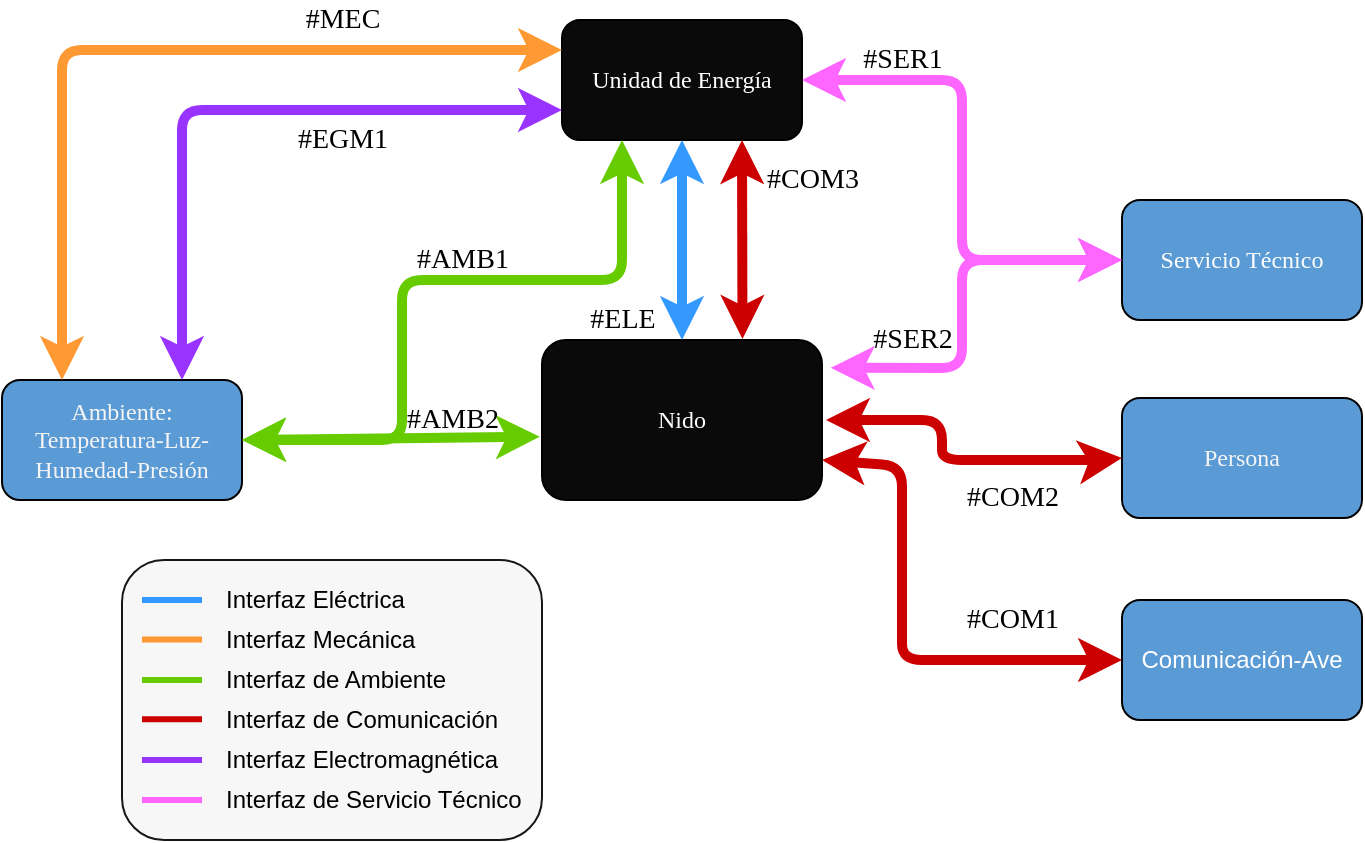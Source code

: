 <mxfile version="20.3.0" type="device"><diagram id="prtHgNgQTEPvFCAcTncT" name="Page-1"><mxGraphModel dx="1021" dy="651" grid="1" gridSize="10" guides="1" tooltips="1" connect="1" arrows="1" fold="1" page="1" pageScale="1" pageWidth="827" pageHeight="1169" math="0" shadow="0"><root><mxCell id="0"/><mxCell id="1" parent="0"/><mxCell id="FoZWJafzDrA2iEJfoOMl-11" value="" style="rounded=1;whiteSpace=wrap;html=1;fillColor=#F7F7F7;gradientColor=none;strokeColor=#171717;" parent="1" vertex="1"><mxGeometry x="100" y="380" width="210" height="140" as="geometry"/></mxCell><mxCell id="g2b8cTnSpFu6AyGjp7k1-1" value="&lt;font color=&quot;#ffffff&quot; face=&quot;Calibri&quot;&gt;Nido&lt;/font&gt;" style="rounded=1;whiteSpace=wrap;html=1;fillColor=#0A0A0A;" parent="1" vertex="1"><mxGeometry x="310" y="270" width="140" height="80" as="geometry"/></mxCell><mxCell id="g2b8cTnSpFu6AyGjp7k1-2" value="&lt;div&gt;&lt;font color=&quot;#F5F5F5&quot; face=&quot;Calibri&quot;&gt;Ambiente:&lt;/font&gt;&lt;/div&gt;&lt;div&gt;&lt;font color=&quot;#F5F5F5&quot;&gt;&lt;font face=&quot;Calibri&quot;&gt;Temperatura-Luz-Humedad-Presión&lt;/font&gt;&lt;br&gt;&lt;/font&gt;&lt;/div&gt;" style="rounded=1;whiteSpace=wrap;html=1;fillColor=#5B9BD5;" parent="1" vertex="1"><mxGeometry x="40" y="290" width="120" height="60" as="geometry"/></mxCell><mxCell id="g2b8cTnSpFu6AyGjp7k1-4" value="&lt;font color=&quot;#FFFFFF&quot; face=&quot;Calibri&quot;&gt;Unidad de Energía&lt;/font&gt;" style="rounded=1;whiteSpace=wrap;html=1;fillColor=#0A0A0A;" parent="1" vertex="1"><mxGeometry x="320" y="110" width="120" height="60" as="geometry"/></mxCell><mxCell id="g2b8cTnSpFu6AyGjp7k1-5" value="&lt;font color=&quot;#FFFFFF&quot;&gt;&lt;font face=&quot;Calibri&quot;&gt;Servicio Técnico&lt;/font&gt;&lt;br&gt;&lt;/font&gt;" style="rounded=1;whiteSpace=wrap;html=1;fillColor=#5B9BD5;" parent="1" vertex="1"><mxGeometry x="600" y="200" width="120" height="60" as="geometry"/></mxCell><mxCell id="g2b8cTnSpFu6AyGjp7k1-6" value="&lt;div&gt;&lt;font color=&quot;#F5F5F5&quot;&gt;&lt;font face=&quot;Calibri&quot;&gt;Persona&lt;/font&gt;&lt;br&gt;&lt;/font&gt;&lt;/div&gt;" style="rounded=1;whiteSpace=wrap;html=1;fillColor=#5B9BD5;" parent="1" vertex="1"><mxGeometry x="600" y="299" width="120" height="60" as="geometry"/></mxCell><mxCell id="g2b8cTnSpFu6AyGjp7k1-7" value="" style="endArrow=classic;startArrow=classic;html=1;entryX=0.5;entryY=1;entryDx=0;entryDy=0;exitX=0.5;exitY=0;exitDx=0;exitDy=0;strokeWidth=5;strokeColor=#3399FF;" parent="1" source="g2b8cTnSpFu6AyGjp7k1-1" target="g2b8cTnSpFu6AyGjp7k1-4" edge="1"><mxGeometry width="50" height="50" relative="1" as="geometry"><mxPoint x="390" y="420" as="sourcePoint"/><mxPoint x="440" y="370" as="targetPoint"/></mxGeometry></mxCell><mxCell id="g2b8cTnSpFu6AyGjp7k1-16" value="Interfaz Electromagnética" style="text;html=1;strokeColor=none;fillColor=none;align=left;verticalAlign=middle;whiteSpace=wrap;rounded=0;" parent="1" vertex="1"><mxGeometry x="150" y="470" width="140" height="20" as="geometry"/></mxCell><mxCell id="g2b8cTnSpFu6AyGjp7k1-21" value="" style="endArrow=classic;startArrow=classic;html=1;strokeWidth=5;exitX=1;exitY=0.5;exitDx=0;exitDy=0;strokeColor=#66CC00;entryX=-0.008;entryY=0.605;entryDx=0;entryDy=0;entryPerimeter=0;" parent="1" source="g2b8cTnSpFu6AyGjp7k1-2" target="g2b8cTnSpFu6AyGjp7k1-1" edge="1"><mxGeometry width="50" height="50" relative="1" as="geometry"><mxPoint x="140" y="350" as="sourcePoint"/><mxPoint x="238.26" y="320.04" as="targetPoint"/></mxGeometry></mxCell><mxCell id="g2b8cTnSpFu6AyGjp7k1-22" value="" style="endArrow=classic;startArrow=classic;html=1;strokeWidth=5;fillColor=#6a00ff;strokeColor=#9933FF;entryX=0;entryY=0.75;entryDx=0;entryDy=0;exitX=0.75;exitY=0;exitDx=0;exitDy=0;" parent="1" source="g2b8cTnSpFu6AyGjp7k1-2" target="g2b8cTnSpFu6AyGjp7k1-4" edge="1"><mxGeometry width="50" height="50" relative="1" as="geometry"><mxPoint x="83" y="270" as="sourcePoint"/><mxPoint x="236.23" y="159.77" as="targetPoint"/><Array as="points"><mxPoint x="130" y="155"/></Array></mxGeometry></mxCell><mxCell id="g2b8cTnSpFu6AyGjp7k1-23" value="" style="endArrow=classic;startArrow=classic;html=1;strokeWidth=5;fillColor=#f0a30a;strokeColor=#FF9933;entryX=0;entryY=0.25;entryDx=0;entryDy=0;exitX=0.25;exitY=0;exitDx=0;exitDy=0;" parent="1" source="g2b8cTnSpFu6AyGjp7k1-2" target="g2b8cTnSpFu6AyGjp7k1-4" edge="1"><mxGeometry width="50" height="50" relative="1" as="geometry"><mxPoint x="43" y="270" as="sourcePoint"/><mxPoint x="240" y="119.82" as="targetPoint"/><Array as="points"><mxPoint x="70" y="125"/></Array></mxGeometry></mxCell><mxCell id="g2b8cTnSpFu6AyGjp7k1-26" value="" style="endArrow=classic;startArrow=classic;html=1;strokeWidth=5;strokeColor=#FF66FF;exitX=0;exitY=0.5;exitDx=0;exitDy=0;" parent="1" source="g2b8cTnSpFu6AyGjp7k1-5" edge="1"><mxGeometry width="50" height="50" relative="1" as="geometry"><mxPoint x="600" y="140" as="sourcePoint"/><mxPoint x="440" y="140" as="targetPoint"/><Array as="points"><mxPoint x="520" y="230"/><mxPoint x="520" y="140"/></Array></mxGeometry></mxCell><mxCell id="g2b8cTnSpFu6AyGjp7k1-32" value="" style="endArrow=classic;startArrow=classic;html=1;strokeWidth=5;entryX=0.5;entryY=1;entryDx=0;entryDy=0;exitX=0.716;exitY=-0.007;exitDx=0;exitDy=0;strokeColor=#CC0000;exitPerimeter=0;" parent="1" source="g2b8cTnSpFu6AyGjp7k1-1" edge="1"><mxGeometry width="50" height="50" relative="1" as="geometry"><mxPoint x="409.94" y="265.05" as="sourcePoint"/><mxPoint x="410" y="170" as="targetPoint"/></mxGeometry></mxCell><mxCell id="g2b8cTnSpFu6AyGjp7k1-33" value="" style="endArrow=classic;startArrow=classic;html=1;strokeWidth=5;entryX=0;entryY=0.5;entryDx=0;entryDy=0;fillColor=#e51400;strokeColor=#CC0000;" parent="1" target="g2b8cTnSpFu6AyGjp7k1-6" edge="1"><mxGeometry width="50" height="50" relative="1" as="geometry"><mxPoint x="452" y="310" as="sourcePoint"/><mxPoint x="470" y="370" as="targetPoint"/><Array as="points"><mxPoint x="510" y="310"/><mxPoint x="510" y="330"/><mxPoint x="590" y="330"/></Array></mxGeometry></mxCell><mxCell id="LhoV5KDTjKm9cKpk6tw1-2" value="" style="endArrow=none;html=1;strokeWidth=3;strokeColor=#FF9933;" parent="1" edge="1"><mxGeometry width="50" height="50" relative="1" as="geometry"><mxPoint x="110" y="419.8" as="sourcePoint"/><mxPoint x="140" y="419.8" as="targetPoint"/></mxGeometry></mxCell><mxCell id="LhoV5KDTjKm9cKpk6tw1-3" value="" style="endArrow=none;html=1;strokeWidth=3;strokeColor=#66CC00;" parent="1" edge="1"><mxGeometry width="50" height="50" relative="1" as="geometry"><mxPoint x="110" y="440" as="sourcePoint"/><mxPoint x="140" y="440" as="targetPoint"/></mxGeometry></mxCell><mxCell id="LhoV5KDTjKm9cKpk6tw1-4" value="" style="endArrow=none;html=1;strokeWidth=3;strokeColor=#CC0000;" parent="1" edge="1"><mxGeometry width="50" height="50" relative="1" as="geometry"><mxPoint x="110" y="459.6" as="sourcePoint"/><mxPoint x="140" y="459.6" as="targetPoint"/></mxGeometry></mxCell><mxCell id="LhoV5KDTjKm9cKpk6tw1-5" value="" style="endArrow=none;html=1;strokeWidth=3;strokeColor=#9933FF;" parent="1" edge="1"><mxGeometry width="50" height="50" relative="1" as="geometry"><mxPoint x="110" y="480" as="sourcePoint"/><mxPoint x="140" y="480" as="targetPoint"/></mxGeometry></mxCell><mxCell id="LhoV5KDTjKm9cKpk6tw1-6" value="" style="endArrow=none;html=1;strokeWidth=3;strokeColor=#FF66FF;" parent="1" edge="1"><mxGeometry width="50" height="50" relative="1" as="geometry"><mxPoint x="110" y="500" as="sourcePoint"/><mxPoint x="140" y="500" as="targetPoint"/></mxGeometry></mxCell><mxCell id="LhoV5KDTjKm9cKpk6tw1-7" value="Interfaz de Ambiente" style="text;html=1;strokeColor=none;fillColor=none;align=left;verticalAlign=middle;whiteSpace=wrap;rounded=0;" parent="1" vertex="1"><mxGeometry x="150" y="430" width="140" height="20" as="geometry"/></mxCell><mxCell id="LhoV5KDTjKm9cKpk6tw1-8" value="Interfaz Mecánica" style="text;html=1;strokeColor=none;fillColor=none;align=left;verticalAlign=middle;whiteSpace=wrap;rounded=0;" parent="1" vertex="1"><mxGeometry x="150" y="410" width="140" height="20" as="geometry"/></mxCell><mxCell id="LhoV5KDTjKm9cKpk6tw1-9" value="Interfaz de Servicio Técnico" style="text;html=1;strokeColor=none;fillColor=none;align=left;verticalAlign=middle;whiteSpace=wrap;rounded=0;" parent="1" vertex="1"><mxGeometry x="150" y="490" width="160" height="20" as="geometry"/></mxCell><mxCell id="LhoV5KDTjKm9cKpk6tw1-10" value="Interfaz de Comunicación" style="text;html=1;strokeColor=none;fillColor=none;align=left;verticalAlign=middle;whiteSpace=wrap;rounded=0;" parent="1" vertex="1"><mxGeometry x="150" y="450" width="150" height="20" as="geometry"/></mxCell><mxCell id="MyDgVUPTQJoPVccUkU_2-3" value="" style="endArrow=none;html=1;strokeWidth=3;strokeColor=#3399FF;" parent="1" edge="1"><mxGeometry width="50" height="50" relative="1" as="geometry"><mxPoint x="110.0" y="400" as="sourcePoint"/><mxPoint x="140.0" y="400" as="targetPoint"/></mxGeometry></mxCell><mxCell id="MyDgVUPTQJoPVccUkU_2-4" value="Interfaz Eléctrica" style="text;html=1;strokeColor=none;fillColor=none;align=left;verticalAlign=middle;whiteSpace=wrap;rounded=0;" parent="1" vertex="1"><mxGeometry x="150" y="390" width="160" height="20" as="geometry"/></mxCell><mxCell id="MyDgVUPTQJoPVccUkU_2-5" value="" style="endArrow=classic;startArrow=classic;html=1;strokeWidth=5;exitX=1;exitY=0.5;exitDx=0;exitDy=0;strokeColor=#66CC00;entryX=0.25;entryY=1;entryDx=0;entryDy=0;" parent="1" source="g2b8cTnSpFu6AyGjp7k1-2" target="g2b8cTnSpFu6AyGjp7k1-4" edge="1"><mxGeometry width="50" height="50" relative="1" as="geometry"><mxPoint x="120" y="319.58" as="sourcePoint"/><mxPoint x="320" y="319.58" as="targetPoint"/><Array as="points"><mxPoint x="240" y="320"/><mxPoint x="240" y="240"/><mxPoint x="350" y="240"/></Array></mxGeometry></mxCell><mxCell id="MyDgVUPTQJoPVccUkU_2-8" value="" style="endArrow=classic;startArrow=classic;html=1;strokeWidth=5;strokeColor=#FF66FF;entryX=1.031;entryY=0.174;entryDx=0;entryDy=0;exitX=0;exitY=0.5;exitDx=0;exitDy=0;entryPerimeter=0;" parent="1" source="g2b8cTnSpFu6AyGjp7k1-5" target="g2b8cTnSpFu6AyGjp7k1-1" edge="1"><mxGeometry width="50" height="50" relative="1" as="geometry"><mxPoint x="600" y="200" as="sourcePoint"/><mxPoint x="440" y="305" as="targetPoint"/><Array as="points"><mxPoint x="520" y="230"/><mxPoint x="520" y="284"/></Array></mxGeometry></mxCell><mxCell id="MyDgVUPTQJoPVccUkU_2-9" value="&lt;font face=&quot;Calibri&quot; style=&quot;font-size: 14px&quot;&gt;#SER1&lt;/font&gt;" style="text;html=1;align=center;verticalAlign=middle;resizable=0;points=[];autosize=1;" parent="1" vertex="1"><mxGeometry x="465" y="120" width="50" height="20" as="geometry"/></mxCell><mxCell id="MyDgVUPTQJoPVccUkU_2-10" value="&lt;font face=&quot;Calibri&quot; style=&quot;font-size: 14px&quot;&gt;#COM2&lt;/font&gt;" style="text;html=1;align=center;verticalAlign=middle;resizable=0;points=[];autosize=1;" parent="1" vertex="1"><mxGeometry x="515" y="339" width="60" height="20" as="geometry"/></mxCell><mxCell id="MyDgVUPTQJoPVccUkU_2-13" value="&lt;font face=&quot;Calibri&quot; style=&quot;font-size: 14px&quot;&gt;#SER2&lt;/font&gt;" style="text;html=1;align=center;verticalAlign=middle;resizable=0;points=[];autosize=1;" parent="1" vertex="1"><mxGeometry x="470" y="260" width="50" height="20" as="geometry"/></mxCell><mxCell id="MyDgVUPTQJoPVccUkU_2-15" value="&lt;font face=&quot;Calibri&quot; style=&quot;font-size: 14px&quot;&gt;#AMB2&lt;/font&gt;" style="text;html=1;align=center;verticalAlign=middle;resizable=0;points=[];autosize=1;" parent="1" vertex="1"><mxGeometry x="235" y="300" width="60" height="20" as="geometry"/></mxCell><mxCell id="MyDgVUPTQJoPVccUkU_2-16" value="&lt;font face=&quot;Calibri&quot; style=&quot;font-size: 14px&quot;&gt;#AMB1&lt;/font&gt;" style="text;html=1;align=center;verticalAlign=middle;resizable=0;points=[];autosize=1;" parent="1" vertex="1"><mxGeometry x="240" y="220" width="60" height="20" as="geometry"/></mxCell><mxCell id="MyDgVUPTQJoPVccUkU_2-17" value="&lt;font face=&quot;Calibri&quot; style=&quot;font-size: 14px&quot;&gt;#EGM1&lt;/font&gt;" style="text;html=1;align=center;verticalAlign=middle;resizable=0;points=[];autosize=1;" parent="1" vertex="1"><mxGeometry x="180" y="160" width="60" height="20" as="geometry"/></mxCell><mxCell id="MyDgVUPTQJoPVccUkU_2-18" value="&lt;font face=&quot;Calibri&quot; style=&quot;font-size: 14px&quot;&gt;#MEC&lt;/font&gt;" style="text;html=1;align=center;verticalAlign=middle;resizable=0;points=[];autosize=1;" parent="1" vertex="1"><mxGeometry x="185" y="100" width="50" height="20" as="geometry"/></mxCell><mxCell id="MyDgVUPTQJoPVccUkU_2-19" value="&lt;font face=&quot;Calibri&quot;&gt;&lt;span style=&quot;font-size: 14px&quot;&gt;#COM3&lt;/span&gt;&lt;/font&gt;" style="text;html=1;align=center;verticalAlign=middle;resizable=0;points=[];autosize=1;" parent="1" vertex="1"><mxGeometry x="415" y="180" width="60" height="20" as="geometry"/></mxCell><mxCell id="MyDgVUPTQJoPVccUkU_2-20" value="&lt;font face=&quot;Calibri&quot; style=&quot;font-size: 14px&quot;&gt;#ELE&lt;/font&gt;" style="text;html=1;align=center;verticalAlign=middle;resizable=0;points=[];autosize=1;" parent="1" vertex="1"><mxGeometry x="330" y="250" width="40" height="20" as="geometry"/></mxCell><mxCell id="pyPSRQPhn4TE1lXzqfoD-1" value="&lt;font color=&quot;#FFFFFF&quot;&gt;Comunicación-Ave&lt;br&gt;&lt;/font&gt;" style="rounded=1;whiteSpace=wrap;html=1;fillColor=#5B9BD5;" parent="1" vertex="1"><mxGeometry x="600" y="400" width="120" height="60" as="geometry"/></mxCell><mxCell id="pyPSRQPhn4TE1lXzqfoD-2" value="" style="endArrow=classic;startArrow=classic;html=1;strokeWidth=5;entryX=0;entryY=0.5;entryDx=0;entryDy=0;fillColor=#e51400;exitX=1;exitY=0.75;exitDx=0;exitDy=0;strokeColor=#CC0000;" parent="1" source="g2b8cTnSpFu6AyGjp7k1-1" target="pyPSRQPhn4TE1lXzqfoD-1" edge="1"><mxGeometry width="50" height="50" relative="1" as="geometry"><mxPoint x="440" y="359" as="sourcePoint"/><mxPoint x="620" y="384" as="targetPoint"/><Array as="points"><mxPoint x="490" y="333"/><mxPoint x="490" y="404"/><mxPoint x="490" y="430"/></Array></mxGeometry></mxCell><mxCell id="pyPSRQPhn4TE1lXzqfoD-4" value="&lt;font style=&quot;font-size: 14px&quot; face=&quot;Calibri&quot;&gt;#COM1&lt;/font&gt;" style="text;html=1;align=center;verticalAlign=middle;resizable=0;points=[];autosize=1;" parent="1" vertex="1"><mxGeometry x="515" y="400" width="60" height="20" as="geometry"/></mxCell></root></mxGraphModel></diagram></mxfile>